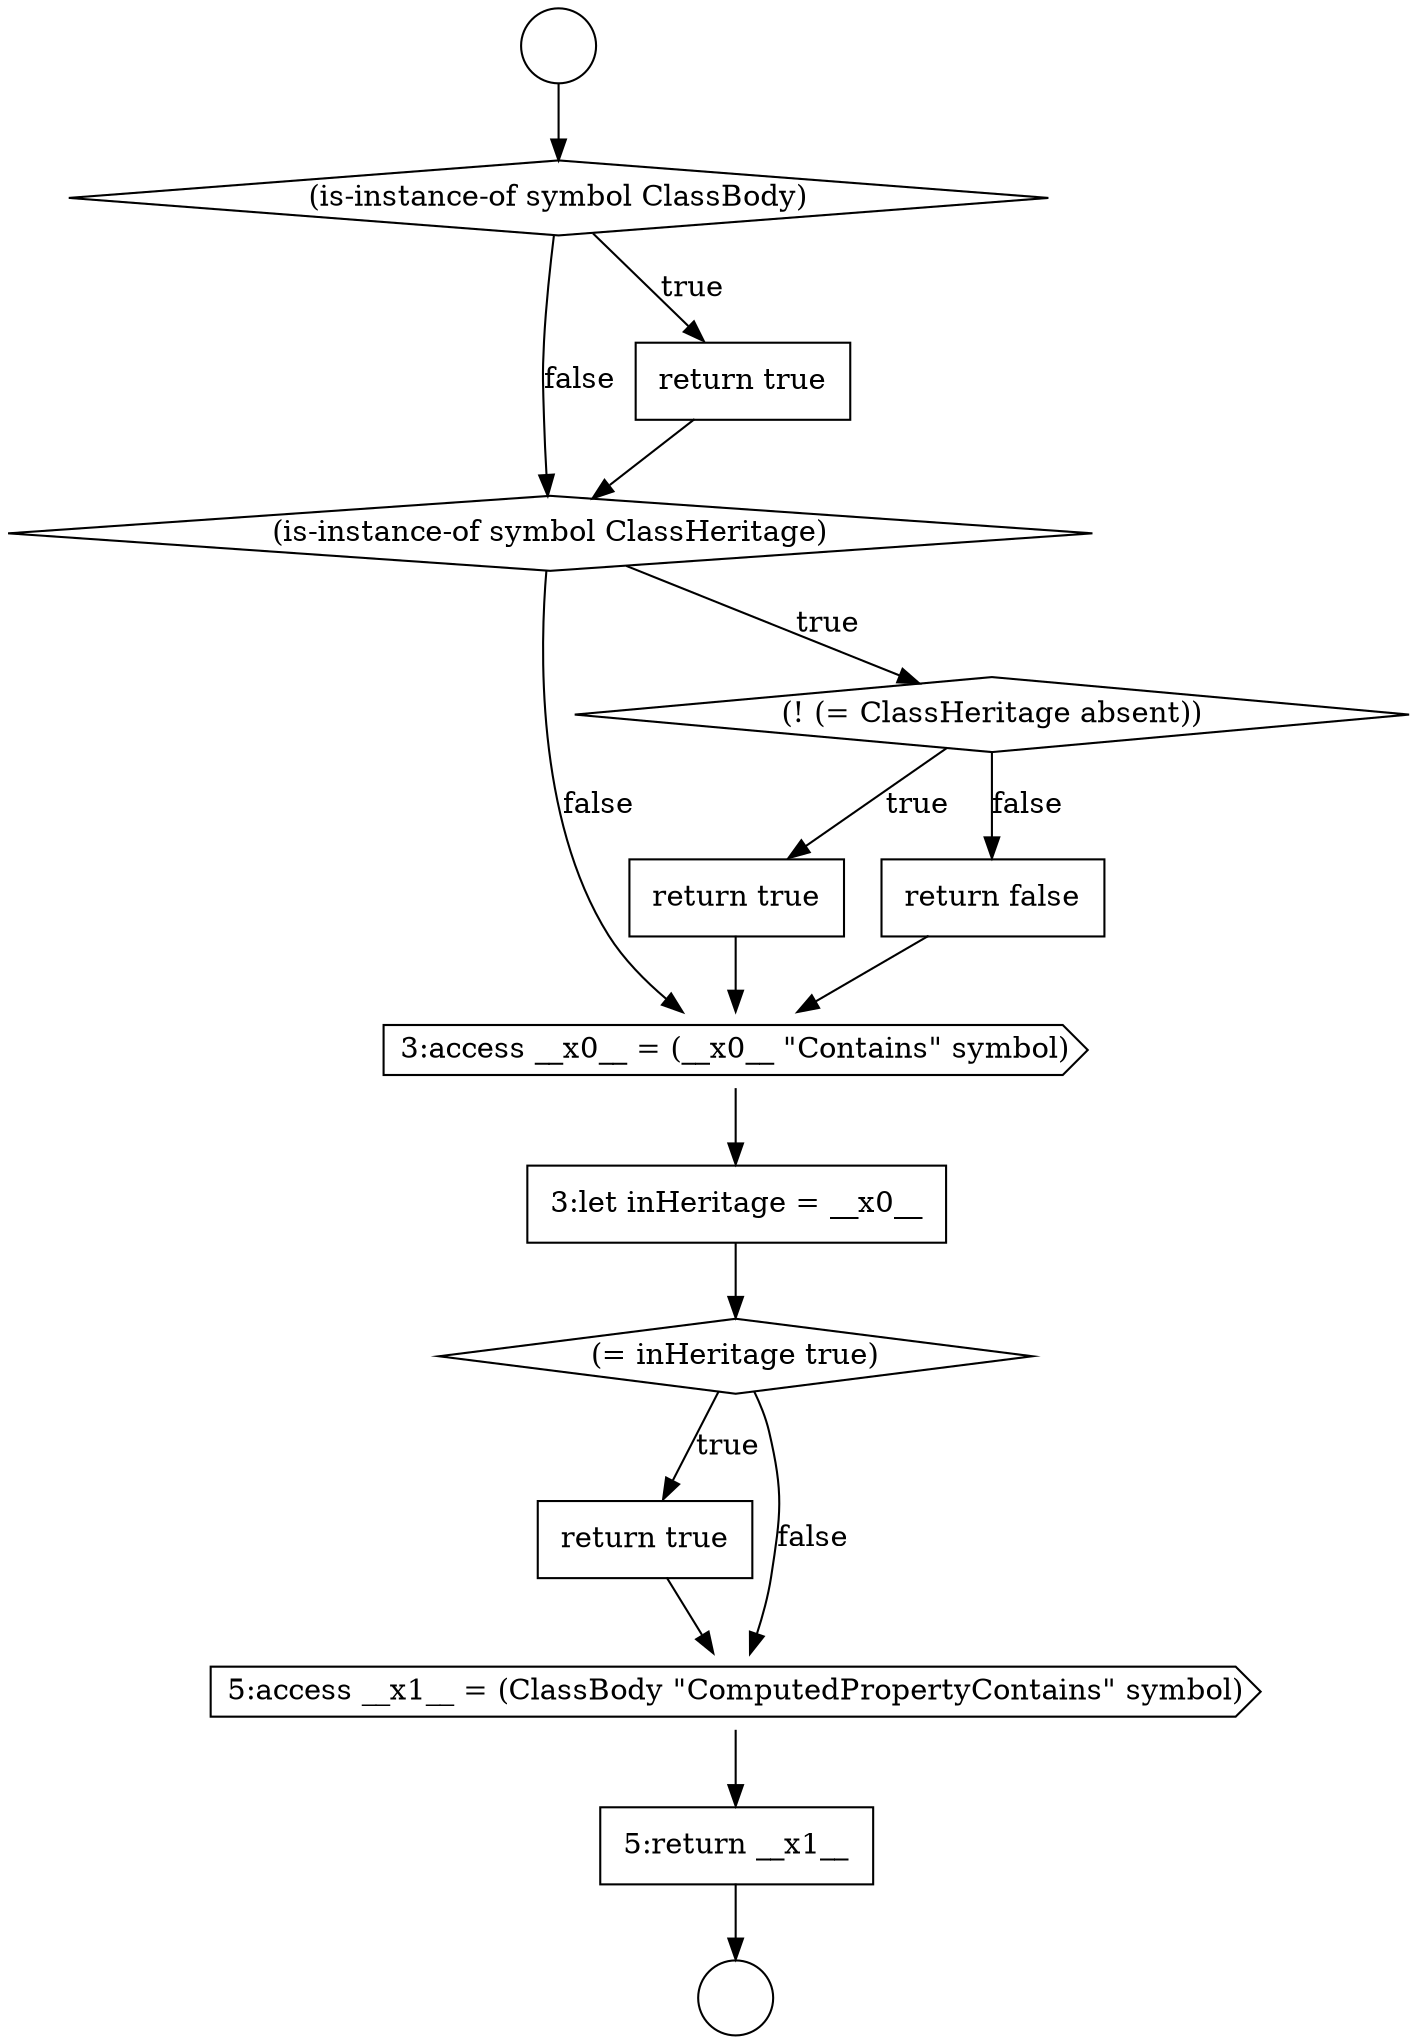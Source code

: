 digraph {
  node8930 [shape=none, margin=0, label=<<font color="black">
    <table border="0" cellborder="1" cellspacing="0" cellpadding="10">
      <tr><td align="left">return true</td></tr>
    </table>
  </font>> color="black" fillcolor="white" style=filled]
  node8928 [shape=diamond, label=<<font color="black">(is-instance-of symbol ClassHeritage)</font>> color="black" fillcolor="white" style=filled]
  node8924 [shape=circle label=" " color="black" fillcolor="white" style=filled]
  node8927 [shape=none, margin=0, label=<<font color="black">
    <table border="0" cellborder="1" cellspacing="0" cellpadding="10">
      <tr><td align="left">return true</td></tr>
    </table>
  </font>> color="black" fillcolor="white" style=filled]
  node8931 [shape=none, margin=0, label=<<font color="black">
    <table border="0" cellborder="1" cellspacing="0" cellpadding="10">
      <tr><td align="left">return false</td></tr>
    </table>
  </font>> color="black" fillcolor="white" style=filled]
  node8935 [shape=none, margin=0, label=<<font color="black">
    <table border="0" cellborder="1" cellspacing="0" cellpadding="10">
      <tr><td align="left">return true</td></tr>
    </table>
  </font>> color="black" fillcolor="white" style=filled]
  node8932 [shape=cds, label=<<font color="black">3:access __x0__ = (__x0__ &quot;Contains&quot; symbol)</font>> color="black" fillcolor="white" style=filled]
  node8936 [shape=cds, label=<<font color="black">5:access __x1__ = (ClassBody &quot;ComputedPropertyContains&quot; symbol)</font>> color="black" fillcolor="white" style=filled]
  node8925 [shape=circle label=" " color="black" fillcolor="white" style=filled]
  node8933 [shape=none, margin=0, label=<<font color="black">
    <table border="0" cellborder="1" cellspacing="0" cellpadding="10">
      <tr><td align="left">3:let inHeritage = __x0__</td></tr>
    </table>
  </font>> color="black" fillcolor="white" style=filled]
  node8934 [shape=diamond, label=<<font color="black">(= inHeritage true)</font>> color="black" fillcolor="white" style=filled]
  node8929 [shape=diamond, label=<<font color="black">(! (= ClassHeritage absent))</font>> color="black" fillcolor="white" style=filled]
  node8937 [shape=none, margin=0, label=<<font color="black">
    <table border="0" cellborder="1" cellspacing="0" cellpadding="10">
      <tr><td align="left">5:return __x1__</td></tr>
    </table>
  </font>> color="black" fillcolor="white" style=filled]
  node8926 [shape=diamond, label=<<font color="black">(is-instance-of symbol ClassBody)</font>> color="black" fillcolor="white" style=filled]
  node8931 -> node8932 [ color="black"]
  node8927 -> node8928 [ color="black"]
  node8934 -> node8935 [label=<<font color="black">true</font>> color="black"]
  node8934 -> node8936 [label=<<font color="black">false</font>> color="black"]
  node8929 -> node8930 [label=<<font color="black">true</font>> color="black"]
  node8929 -> node8931 [label=<<font color="black">false</font>> color="black"]
  node8930 -> node8932 [ color="black"]
  node8932 -> node8933 [ color="black"]
  node8935 -> node8936 [ color="black"]
  node8936 -> node8937 [ color="black"]
  node8924 -> node8926 [ color="black"]
  node8926 -> node8927 [label=<<font color="black">true</font>> color="black"]
  node8926 -> node8928 [label=<<font color="black">false</font>> color="black"]
  node8928 -> node8929 [label=<<font color="black">true</font>> color="black"]
  node8928 -> node8932 [label=<<font color="black">false</font>> color="black"]
  node8933 -> node8934 [ color="black"]
  node8937 -> node8925 [ color="black"]
}
